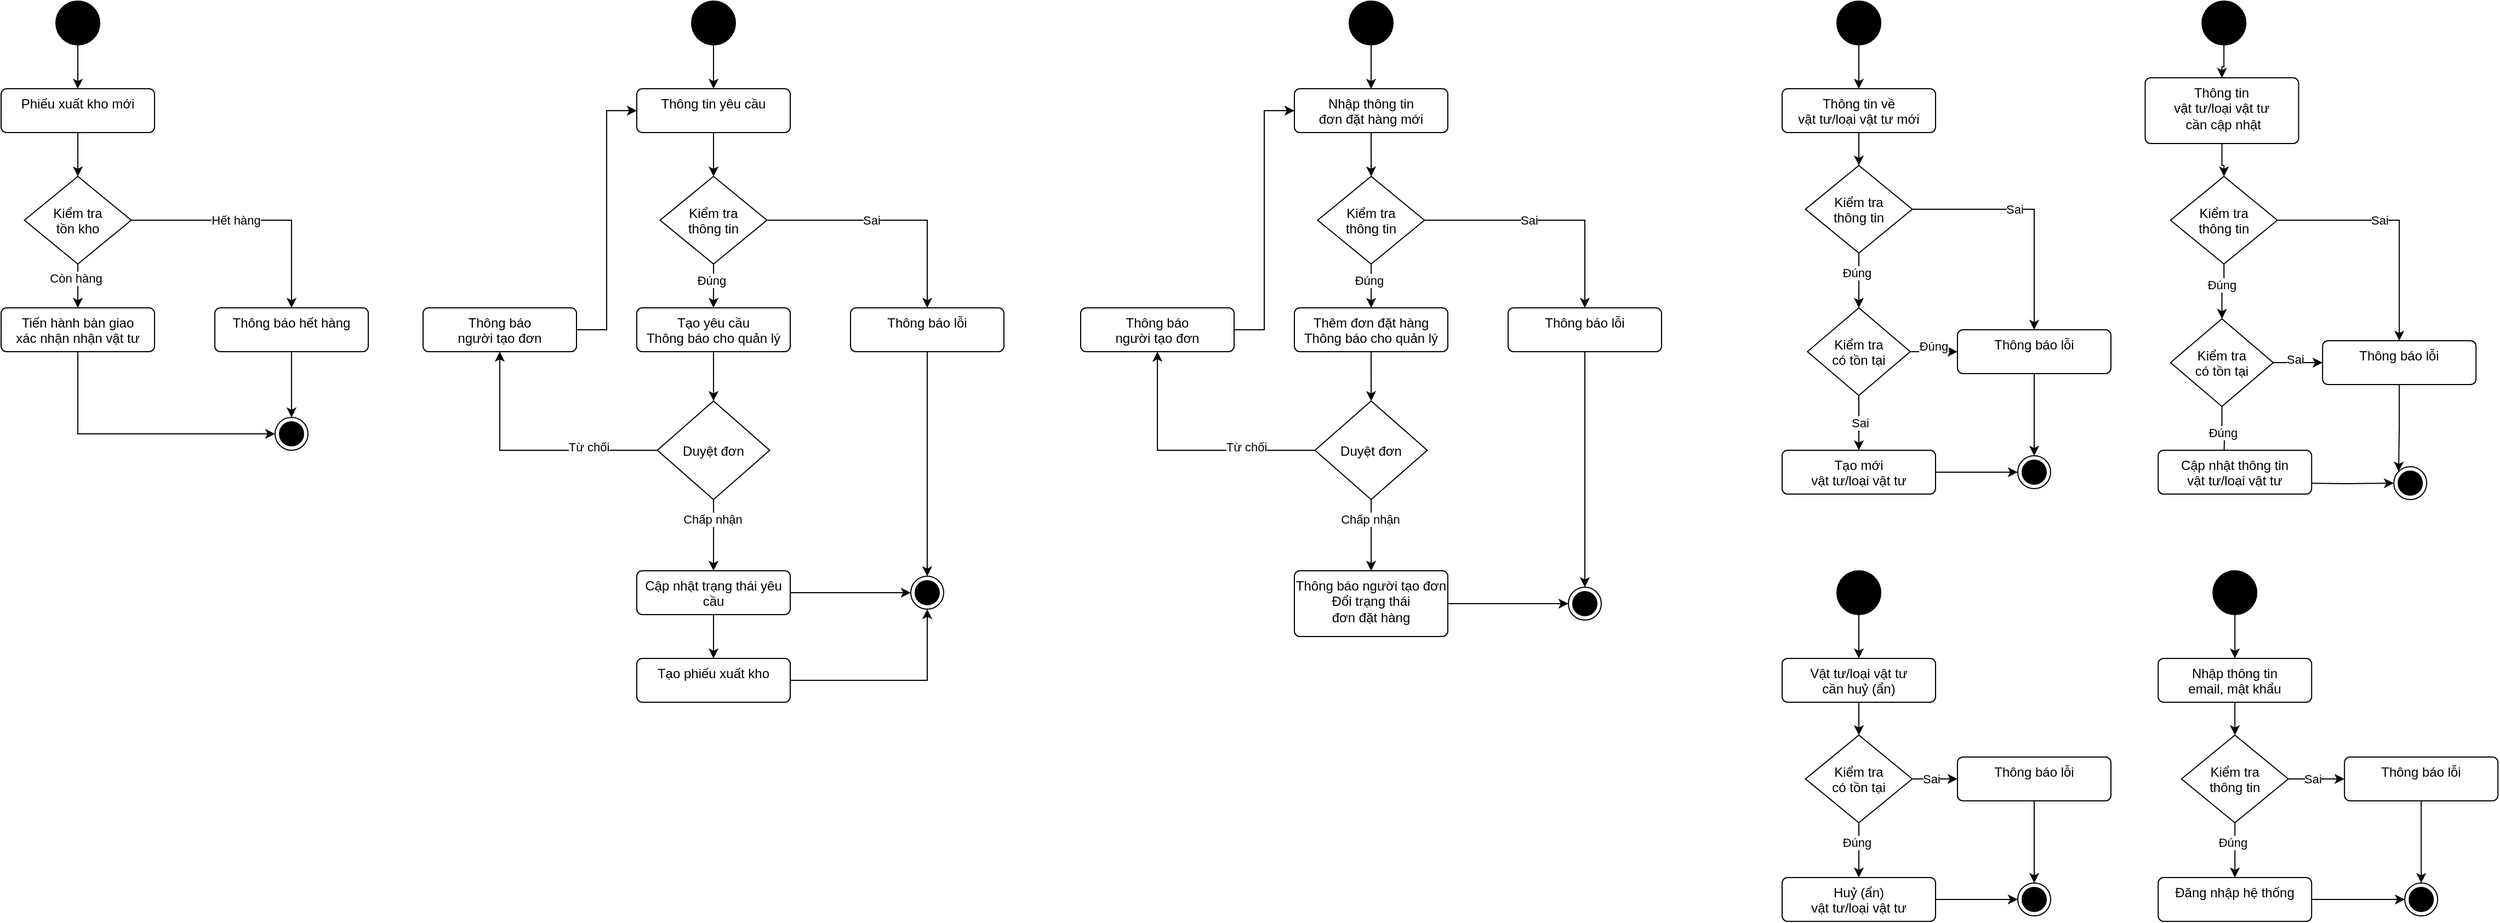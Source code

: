<mxfile version="22.0.2" type="device">
  <diagram name="Page-1" id="0783ab3e-0a74-02c8-0abd-f7b4e66b4bec">
    <mxGraphModel dx="4818" dy="868" grid="1" gridSize="10" guides="1" tooltips="1" connect="1" arrows="1" fold="1" page="1" pageScale="1" pageWidth="850" pageHeight="1100" background="none" math="0" shadow="0">
      <root>
        <mxCell id="0" />
        <mxCell id="1" parent="0" />
        <mxCell id="Xtz7BxgC3_7Axp6O6DIY-16" value="" style="edgeStyle=orthogonalEdgeStyle;rounded=0;orthogonalLoop=1;jettySize=auto;html=1;" parent="1" source="Xtz7BxgC3_7Axp6O6DIY-17" target="Xtz7BxgC3_7Axp6O6DIY-19" edge="1">
          <mxGeometry relative="1" as="geometry" />
        </mxCell>
        <mxCell id="Xtz7BxgC3_7Axp6O6DIY-17" value="" style="ellipse;whiteSpace=wrap;html=1;rounded=0;shadow=0;comic=0;labelBackgroundColor=none;strokeWidth=1;fillColor=#000000;fontFamily=Verdana;fontSize=12;align=center;" parent="1" vertex="1">
          <mxGeometry x="-1286.88" y="560" width="40" height="40" as="geometry" />
        </mxCell>
        <mxCell id="Xtz7BxgC3_7Axp6O6DIY-18" value="" style="edgeStyle=orthogonalEdgeStyle;rounded=0;orthogonalLoop=1;jettySize=auto;html=1;" parent="1" source="Xtz7BxgC3_7Axp6O6DIY-19" target="Xtz7BxgC3_7Axp6O6DIY-24" edge="1">
          <mxGeometry relative="1" as="geometry" />
        </mxCell>
        <mxCell id="Xtz7BxgC3_7Axp6O6DIY-19" value="Nhập thông tin&lt;br&gt;email, mật khẩu" style="html=1;align=center;verticalAlign=top;rounded=1;absoluteArcSize=1;arcSize=10;dashed=0;whiteSpace=wrap;" parent="1" vertex="1">
          <mxGeometry x="-1336.88" y="640" width="140" height="40" as="geometry" />
        </mxCell>
        <mxCell id="Xtz7BxgC3_7Axp6O6DIY-20" value="" style="edgeStyle=orthogonalEdgeStyle;rounded=0;orthogonalLoop=1;jettySize=auto;html=1;" parent="1" source="Xtz7BxgC3_7Axp6O6DIY-24" target="Xtz7BxgC3_7Axp6O6DIY-28" edge="1">
          <mxGeometry relative="1" as="geometry" />
        </mxCell>
        <mxCell id="Xtz7BxgC3_7Axp6O6DIY-21" value="Đúng" style="edgeLabel;html=1;align=center;verticalAlign=middle;resizable=0;points=[];" parent="Xtz7BxgC3_7Axp6O6DIY-20" vertex="1" connectable="0">
          <mxGeometry x="-0.279" y="-2" relative="1" as="geometry">
            <mxPoint as="offset" />
          </mxGeometry>
        </mxCell>
        <mxCell id="Xtz7BxgC3_7Axp6O6DIY-22" value="" style="edgeStyle=orthogonalEdgeStyle;rounded=0;orthogonalLoop=1;jettySize=auto;html=1;" parent="1" source="Xtz7BxgC3_7Axp6O6DIY-24" target="Xtz7BxgC3_7Axp6O6DIY-26" edge="1">
          <mxGeometry relative="1" as="geometry" />
        </mxCell>
        <mxCell id="Xtz7BxgC3_7Axp6O6DIY-23" value="Sai" style="edgeLabel;html=1;align=center;verticalAlign=middle;resizable=0;points=[];" parent="Xtz7BxgC3_7Axp6O6DIY-22" vertex="1" connectable="0">
          <mxGeometry x="-0.164" relative="1" as="geometry">
            <mxPoint as="offset" />
          </mxGeometry>
        </mxCell>
        <mxCell id="Xtz7BxgC3_7Axp6O6DIY-24" value="Kiểm tra&#xa;thông tin" style="rhombus;" parent="1" vertex="1">
          <mxGeometry x="-1315.63" y="710" width="97.5" height="80" as="geometry" />
        </mxCell>
        <mxCell id="Xtz7BxgC3_7Axp6O6DIY-25" value="" style="edgeStyle=orthogonalEdgeStyle;rounded=0;orthogonalLoop=1;jettySize=auto;html=1;" parent="1" source="Xtz7BxgC3_7Axp6O6DIY-26" target="Xtz7BxgC3_7Axp6O6DIY-29" edge="1">
          <mxGeometry relative="1" as="geometry" />
        </mxCell>
        <mxCell id="Xtz7BxgC3_7Axp6O6DIY-26" value="Thông báo lỗi" style="html=1;align=center;verticalAlign=top;rounded=1;absoluteArcSize=1;arcSize=10;dashed=0;whiteSpace=wrap;" parent="1" vertex="1">
          <mxGeometry x="-1166.88" y="730" width="140" height="40" as="geometry" />
        </mxCell>
        <mxCell id="Xtz7BxgC3_7Axp6O6DIY-27" value="" style="edgeStyle=orthogonalEdgeStyle;rounded=0;orthogonalLoop=1;jettySize=auto;html=1;" parent="1" source="Xtz7BxgC3_7Axp6O6DIY-28" target="Xtz7BxgC3_7Axp6O6DIY-29" edge="1">
          <mxGeometry relative="1" as="geometry" />
        </mxCell>
        <mxCell id="Xtz7BxgC3_7Axp6O6DIY-28" value="Đăng nhập hệ thống" style="html=1;align=center;verticalAlign=top;rounded=1;absoluteArcSize=1;arcSize=10;dashed=0;whiteSpace=wrap;" parent="1" vertex="1">
          <mxGeometry x="-1336.88" y="840" width="140" height="40" as="geometry" />
        </mxCell>
        <mxCell id="Xtz7BxgC3_7Axp6O6DIY-29" value="" style="ellipse;html=1;shape=endState;fillColor=strokeColor;" parent="1" vertex="1">
          <mxGeometry x="-1111.88" y="845" width="30" height="30" as="geometry" />
        </mxCell>
        <mxCell id="IJ3hQs5iHJm7McUPdcze-70" value="" style="edgeStyle=orthogonalEdgeStyle;rounded=0;orthogonalLoop=1;jettySize=auto;html=1;" edge="1" parent="1" source="IJ3hQs5iHJm7McUPdcze-71" target="IJ3hQs5iHJm7McUPdcze-73">
          <mxGeometry relative="1" as="geometry" />
        </mxCell>
        <mxCell id="IJ3hQs5iHJm7McUPdcze-71" value="" style="ellipse;whiteSpace=wrap;html=1;rounded=0;shadow=0;comic=0;labelBackgroundColor=none;strokeWidth=1;fillColor=#000000;fontFamily=Verdana;fontSize=12;align=center;" vertex="1" parent="1">
          <mxGeometry x="-1296.88" y="40" width="40" height="40" as="geometry" />
        </mxCell>
        <mxCell id="IJ3hQs5iHJm7McUPdcze-72" value="" style="edgeStyle=orthogonalEdgeStyle;rounded=0;orthogonalLoop=1;jettySize=auto;html=1;" edge="1" parent="1" source="IJ3hQs5iHJm7McUPdcze-73" target="IJ3hQs5iHJm7McUPdcze-78">
          <mxGeometry relative="1" as="geometry" />
        </mxCell>
        <mxCell id="IJ3hQs5iHJm7McUPdcze-73" value="Thông tin &lt;br&gt;vật tư/loại vật tư&lt;br&gt;&amp;nbsp;cần cập nhật" style="html=1;align=center;verticalAlign=top;rounded=1;absoluteArcSize=1;arcSize=10;dashed=0;whiteSpace=wrap;" vertex="1" parent="1">
          <mxGeometry x="-1348.75" y="110" width="140" height="60" as="geometry" />
        </mxCell>
        <mxCell id="IJ3hQs5iHJm7McUPdcze-74" value="" style="edgeStyle=orthogonalEdgeStyle;rounded=0;orthogonalLoop=1;jettySize=auto;html=1;" edge="1" parent="1" source="IJ3hQs5iHJm7McUPdcze-78" target="IJ3hQs5iHJm7McUPdcze-86">
          <mxGeometry relative="1" as="geometry">
            <mxPoint x="-1276.88" y="330" as="targetPoint" />
          </mxGeometry>
        </mxCell>
        <mxCell id="IJ3hQs5iHJm7McUPdcze-75" value="Đúng" style="edgeLabel;html=1;align=center;verticalAlign=middle;resizable=0;points=[];" vertex="1" connectable="0" parent="IJ3hQs5iHJm7McUPdcze-74">
          <mxGeometry x="-0.279" y="-2" relative="1" as="geometry">
            <mxPoint as="offset" />
          </mxGeometry>
        </mxCell>
        <mxCell id="IJ3hQs5iHJm7McUPdcze-76" value="" style="edgeStyle=orthogonalEdgeStyle;rounded=0;orthogonalLoop=1;jettySize=auto;html=1;" edge="1" parent="1" source="IJ3hQs5iHJm7McUPdcze-78" target="IJ3hQs5iHJm7McUPdcze-80">
          <mxGeometry relative="1" as="geometry">
            <mxPoint x="-1106.88" y="355" as="targetPoint" />
          </mxGeometry>
        </mxCell>
        <mxCell id="IJ3hQs5iHJm7McUPdcze-77" value="Sai" style="edgeLabel;html=1;align=center;verticalAlign=middle;resizable=0;points=[];" vertex="1" connectable="0" parent="IJ3hQs5iHJm7McUPdcze-76">
          <mxGeometry x="-0.164" relative="1" as="geometry">
            <mxPoint as="offset" />
          </mxGeometry>
        </mxCell>
        <mxCell id="IJ3hQs5iHJm7McUPdcze-78" value="Kiểm tra&#xa;thông tin" style="rhombus;" vertex="1" parent="1">
          <mxGeometry x="-1325.63" y="200" width="97.5" height="80" as="geometry" />
        </mxCell>
        <mxCell id="IJ3hQs5iHJm7McUPdcze-79" value="" style="edgeStyle=orthogonalEdgeStyle;rounded=0;orthogonalLoop=1;jettySize=auto;html=1;entryX=0;entryY=0;entryDx=0;entryDy=0;" edge="1" parent="1" source="IJ3hQs5iHJm7McUPdcze-80" target="IJ3hQs5iHJm7McUPdcze-81">
          <mxGeometry relative="1" as="geometry">
            <mxPoint x="-1106.88" y="395" as="sourcePoint" />
          </mxGeometry>
        </mxCell>
        <mxCell id="IJ3hQs5iHJm7McUPdcze-80" value="Thông báo lỗi" style="html=1;align=center;verticalAlign=top;rounded=1;absoluteArcSize=1;arcSize=10;dashed=0;whiteSpace=wrap;" vertex="1" parent="1">
          <mxGeometry x="-1186.88" y="350" width="140" height="40" as="geometry" />
        </mxCell>
        <mxCell id="IJ3hQs5iHJm7McUPdcze-81" value="" style="ellipse;html=1;shape=endState;fillColor=strokeColor;" vertex="1" parent="1">
          <mxGeometry x="-1121.88" y="465" width="30" height="30" as="geometry" />
        </mxCell>
        <mxCell id="IJ3hQs5iHJm7McUPdcze-82" value="" style="edgeStyle=orthogonalEdgeStyle;rounded=0;orthogonalLoop=1;jettySize=auto;html=1;" edge="1" parent="1" source="IJ3hQs5iHJm7McUPdcze-86">
          <mxGeometry relative="1" as="geometry">
            <mxPoint x="-1276.88" y="460" as="targetPoint" />
          </mxGeometry>
        </mxCell>
        <mxCell id="IJ3hQs5iHJm7McUPdcze-83" value="Đúng" style="edgeLabel;html=1;align=center;verticalAlign=middle;resizable=0;points=[];" vertex="1" connectable="0" parent="IJ3hQs5iHJm7McUPdcze-82">
          <mxGeometry x="-0.108" relative="1" as="geometry">
            <mxPoint as="offset" />
          </mxGeometry>
        </mxCell>
        <mxCell id="IJ3hQs5iHJm7McUPdcze-84" value="" style="edgeStyle=orthogonalEdgeStyle;rounded=0;orthogonalLoop=1;jettySize=auto;html=1;" edge="1" parent="1" source="IJ3hQs5iHJm7McUPdcze-86" target="IJ3hQs5iHJm7McUPdcze-80">
          <mxGeometry relative="1" as="geometry">
            <mxPoint x="-1176.88" y="375" as="targetPoint" />
          </mxGeometry>
        </mxCell>
        <mxCell id="IJ3hQs5iHJm7McUPdcze-85" value="Sai" style="edgeLabel;html=1;align=center;verticalAlign=middle;resizable=0;points=[];" vertex="1" connectable="0" parent="IJ3hQs5iHJm7McUPdcze-84">
          <mxGeometry x="-0.111" y="3" relative="1" as="geometry">
            <mxPoint as="offset" />
          </mxGeometry>
        </mxCell>
        <mxCell id="IJ3hQs5iHJm7McUPdcze-86" value="Kiểm tra&#xa;có tồn tại" style="rhombus;" vertex="1" parent="1">
          <mxGeometry x="-1325.63" y="330" width="93.75" height="80" as="geometry" />
        </mxCell>
        <mxCell id="IJ3hQs5iHJm7McUPdcze-87" value="" style="edgeStyle=orthogonalEdgeStyle;rounded=0;orthogonalLoop=1;jettySize=auto;html=1;" edge="1" parent="1" target="IJ3hQs5iHJm7McUPdcze-81">
          <mxGeometry relative="1" as="geometry">
            <mxPoint x="-1206.88" y="480" as="sourcePoint" />
          </mxGeometry>
        </mxCell>
        <mxCell id="IJ3hQs5iHJm7McUPdcze-88" value="Cập nhật thông tin&lt;br&gt;vật tư/loại vật tư" style="html=1;align=center;verticalAlign=top;rounded=1;absoluteArcSize=1;arcSize=10;dashed=0;whiteSpace=wrap;" vertex="1" parent="1">
          <mxGeometry x="-1336.88" y="450" width="140" height="40" as="geometry" />
        </mxCell>
        <mxCell id="IJ3hQs5iHJm7McUPdcze-89" value="" style="edgeStyle=orthogonalEdgeStyle;rounded=0;orthogonalLoop=1;jettySize=auto;html=1;" edge="1" parent="1" source="IJ3hQs5iHJm7McUPdcze-90" target="IJ3hQs5iHJm7McUPdcze-92">
          <mxGeometry relative="1" as="geometry" />
        </mxCell>
        <mxCell id="IJ3hQs5iHJm7McUPdcze-90" value="Tạo" style="ellipse;whiteSpace=wrap;html=1;rounded=0;shadow=0;comic=0;labelBackgroundColor=none;strokeWidth=1;fillColor=#000000;fontFamily=Verdana;fontSize=12;align=center;" vertex="1" parent="1">
          <mxGeometry x="-1630" y="40" width="40" height="40" as="geometry" />
        </mxCell>
        <mxCell id="IJ3hQs5iHJm7McUPdcze-91" value="" style="edgeStyle=orthogonalEdgeStyle;rounded=0;orthogonalLoop=1;jettySize=auto;html=1;" edge="1" parent="1" source="IJ3hQs5iHJm7McUPdcze-92" target="IJ3hQs5iHJm7McUPdcze-97">
          <mxGeometry relative="1" as="geometry" />
        </mxCell>
        <mxCell id="IJ3hQs5iHJm7McUPdcze-92" value="Thông tin về&lt;br&gt;vật tư/loại vật tư mới" style="html=1;align=center;verticalAlign=top;rounded=1;absoluteArcSize=1;arcSize=10;dashed=0;whiteSpace=wrap;" vertex="1" parent="1">
          <mxGeometry x="-1679.99" y="120" width="140" height="40" as="geometry" />
        </mxCell>
        <mxCell id="IJ3hQs5iHJm7McUPdcze-93" value="" style="edgeStyle=orthogonalEdgeStyle;rounded=0;orthogonalLoop=1;jettySize=auto;html=1;" edge="1" parent="1" source="IJ3hQs5iHJm7McUPdcze-97" target="IJ3hQs5iHJm7McUPdcze-105">
          <mxGeometry relative="1" as="geometry">
            <mxPoint x="-1610" y="320" as="targetPoint" />
          </mxGeometry>
        </mxCell>
        <mxCell id="IJ3hQs5iHJm7McUPdcze-94" value="Đúng" style="edgeLabel;html=1;align=center;verticalAlign=middle;resizable=0;points=[];" vertex="1" connectable="0" parent="IJ3hQs5iHJm7McUPdcze-93">
          <mxGeometry x="-0.279" y="-2" relative="1" as="geometry">
            <mxPoint as="offset" />
          </mxGeometry>
        </mxCell>
        <mxCell id="IJ3hQs5iHJm7McUPdcze-95" value="" style="edgeStyle=orthogonalEdgeStyle;rounded=0;orthogonalLoop=1;jettySize=auto;html=1;" edge="1" parent="1" source="IJ3hQs5iHJm7McUPdcze-97" target="IJ3hQs5iHJm7McUPdcze-99">
          <mxGeometry relative="1" as="geometry" />
        </mxCell>
        <mxCell id="IJ3hQs5iHJm7McUPdcze-96" value="Sai" style="edgeLabel;html=1;align=center;verticalAlign=middle;resizable=0;points=[];" vertex="1" connectable="0" parent="IJ3hQs5iHJm7McUPdcze-95">
          <mxGeometry x="-0.164" relative="1" as="geometry">
            <mxPoint as="offset" />
          </mxGeometry>
        </mxCell>
        <mxCell id="IJ3hQs5iHJm7McUPdcze-97" value="Kiểm tra&#xa;thông tin" style="rhombus;" vertex="1" parent="1">
          <mxGeometry x="-1658.75" y="190" width="97.5" height="80" as="geometry" />
        </mxCell>
        <mxCell id="IJ3hQs5iHJm7McUPdcze-98" value="" style="edgeStyle=orthogonalEdgeStyle;rounded=0;orthogonalLoop=1;jettySize=auto;html=1;" edge="1" parent="1" source="IJ3hQs5iHJm7McUPdcze-99" target="IJ3hQs5iHJm7McUPdcze-100">
          <mxGeometry relative="1" as="geometry" />
        </mxCell>
        <mxCell id="IJ3hQs5iHJm7McUPdcze-99" value="Thông báo lỗi" style="html=1;align=center;verticalAlign=top;rounded=1;absoluteArcSize=1;arcSize=10;dashed=0;whiteSpace=wrap;" vertex="1" parent="1">
          <mxGeometry x="-1520" y="340" width="140" height="40" as="geometry" />
        </mxCell>
        <mxCell id="IJ3hQs5iHJm7McUPdcze-100" value="" style="ellipse;html=1;shape=endState;fillColor=strokeColor;" vertex="1" parent="1">
          <mxGeometry x="-1465" y="455" width="30" height="30" as="geometry" />
        </mxCell>
        <mxCell id="IJ3hQs5iHJm7McUPdcze-101" value="" style="edgeStyle=orthogonalEdgeStyle;rounded=0;orthogonalLoop=1;jettySize=auto;html=1;" edge="1" parent="1" source="IJ3hQs5iHJm7McUPdcze-105" target="IJ3hQs5iHJm7McUPdcze-99">
          <mxGeometry relative="1" as="geometry" />
        </mxCell>
        <mxCell id="IJ3hQs5iHJm7McUPdcze-102" value="Đúng" style="edgeLabel;html=1;align=center;verticalAlign=middle;resizable=0;points=[];" vertex="1" connectable="0" parent="IJ3hQs5iHJm7McUPdcze-101">
          <mxGeometry x="-0.544" relative="1" as="geometry">
            <mxPoint x="11" y="-5" as="offset" />
          </mxGeometry>
        </mxCell>
        <mxCell id="IJ3hQs5iHJm7McUPdcze-103" value="" style="edgeStyle=orthogonalEdgeStyle;rounded=0;orthogonalLoop=1;jettySize=auto;html=1;" edge="1" parent="1" source="IJ3hQs5iHJm7McUPdcze-105" target="IJ3hQs5iHJm7McUPdcze-107">
          <mxGeometry relative="1" as="geometry">
            <mxPoint x="-1609.995" y="505" as="targetPoint" />
          </mxGeometry>
        </mxCell>
        <mxCell id="IJ3hQs5iHJm7McUPdcze-104" value="Sai" style="edgeLabel;html=1;align=center;verticalAlign=middle;resizable=0;points=[];" vertex="1" connectable="0" parent="IJ3hQs5iHJm7McUPdcze-103">
          <mxGeometry x="-0.03" y="1" relative="1" as="geometry">
            <mxPoint as="offset" />
          </mxGeometry>
        </mxCell>
        <mxCell id="IJ3hQs5iHJm7McUPdcze-105" value="Kiểm tra&#xa;có tồn tại" style="rhombus;" vertex="1" parent="1">
          <mxGeometry x="-1656.87" y="320" width="93.75" height="80" as="geometry" />
        </mxCell>
        <mxCell id="IJ3hQs5iHJm7McUPdcze-106" value="" style="edgeStyle=orthogonalEdgeStyle;rounded=0;orthogonalLoop=1;jettySize=auto;html=1;" edge="1" parent="1" source="IJ3hQs5iHJm7McUPdcze-107" target="IJ3hQs5iHJm7McUPdcze-100">
          <mxGeometry relative="1" as="geometry" />
        </mxCell>
        <mxCell id="IJ3hQs5iHJm7McUPdcze-107" value="Tạo mới&lt;br&gt;vật tư/loại vật tư" style="html=1;align=center;verticalAlign=top;rounded=1;absoluteArcSize=1;arcSize=10;dashed=0;whiteSpace=wrap;" vertex="1" parent="1">
          <mxGeometry x="-1680" y="450" width="140" height="40" as="geometry" />
        </mxCell>
        <mxCell id="IJ3hQs5iHJm7McUPdcze-108" value="" style="edgeStyle=orthogonalEdgeStyle;rounded=0;orthogonalLoop=1;jettySize=auto;html=1;" edge="1" parent="1" source="IJ3hQs5iHJm7McUPdcze-109" target="IJ3hQs5iHJm7McUPdcze-111">
          <mxGeometry relative="1" as="geometry" />
        </mxCell>
        <mxCell id="IJ3hQs5iHJm7McUPdcze-109" value="" style="ellipse;whiteSpace=wrap;html=1;rounded=0;shadow=0;comic=0;labelBackgroundColor=none;strokeWidth=1;fillColor=#000000;fontFamily=Verdana;fontSize=12;align=center;" vertex="1" parent="1">
          <mxGeometry x="-1629.99" y="560" width="40" height="40" as="geometry" />
        </mxCell>
        <mxCell id="IJ3hQs5iHJm7McUPdcze-110" value="" style="edgeStyle=orthogonalEdgeStyle;rounded=0;orthogonalLoop=1;jettySize=auto;html=1;" edge="1" parent="1" source="IJ3hQs5iHJm7McUPdcze-111" target="IJ3hQs5iHJm7McUPdcze-114">
          <mxGeometry relative="1" as="geometry" />
        </mxCell>
        <mxCell id="IJ3hQs5iHJm7McUPdcze-111" value="Vật tư/loại vật tư&lt;br&gt;cần huỷ (ẩn)" style="html=1;align=center;verticalAlign=top;rounded=1;absoluteArcSize=1;arcSize=10;dashed=0;whiteSpace=wrap;" vertex="1" parent="1">
          <mxGeometry x="-1679.99" y="640" width="140" height="40" as="geometry" />
        </mxCell>
        <mxCell id="IJ3hQs5iHJm7McUPdcze-112" value="" style="edgeStyle=orthogonalEdgeStyle;rounded=0;orthogonalLoop=1;jettySize=auto;html=1;" edge="1" parent="1" source="IJ3hQs5iHJm7McUPdcze-114" target="IJ3hQs5iHJm7McUPdcze-117">
          <mxGeometry relative="1" as="geometry">
            <mxPoint x="-1609.99" y="840.005" as="targetPoint" />
          </mxGeometry>
        </mxCell>
        <mxCell id="IJ3hQs5iHJm7McUPdcze-113" value="Đúng" style="edgeLabel;html=1;align=center;verticalAlign=middle;resizable=0;points=[];" vertex="1" connectable="0" parent="IJ3hQs5iHJm7McUPdcze-112">
          <mxGeometry x="-0.279" y="-2" relative="1" as="geometry">
            <mxPoint as="offset" />
          </mxGeometry>
        </mxCell>
        <mxCell id="IJ3hQs5iHJm7McUPdcze-114" value="Kiểm tra&#xa;có tồn tại" style="rhombus;" vertex="1" parent="1">
          <mxGeometry x="-1658.74" y="710" width="97.5" height="80" as="geometry" />
        </mxCell>
        <mxCell id="IJ3hQs5iHJm7McUPdcze-115" value="" style="ellipse;html=1;shape=endState;fillColor=strokeColor;" vertex="1" parent="1">
          <mxGeometry x="-1464.99" y="845" width="30" height="30" as="geometry" />
        </mxCell>
        <mxCell id="IJ3hQs5iHJm7McUPdcze-116" value="" style="edgeStyle=orthogonalEdgeStyle;rounded=0;orthogonalLoop=1;jettySize=auto;html=1;" edge="1" parent="1" source="IJ3hQs5iHJm7McUPdcze-117" target="IJ3hQs5iHJm7McUPdcze-115">
          <mxGeometry relative="1" as="geometry" />
        </mxCell>
        <mxCell id="IJ3hQs5iHJm7McUPdcze-117" value="Huỷ (ẩn)&lt;br&gt;vật tư/loại vật tư" style="html=1;align=center;verticalAlign=top;rounded=1;absoluteArcSize=1;arcSize=10;dashed=0;whiteSpace=wrap;" vertex="1" parent="1">
          <mxGeometry x="-1679.99" y="840" width="140" height="40" as="geometry" />
        </mxCell>
        <mxCell id="IJ3hQs5iHJm7McUPdcze-118" value="" style="edgeStyle=orthogonalEdgeStyle;rounded=0;orthogonalLoop=1;jettySize=auto;html=1;" edge="1" parent="1" source="IJ3hQs5iHJm7McUPdcze-114" target="IJ3hQs5iHJm7McUPdcze-121">
          <mxGeometry relative="1" as="geometry">
            <mxPoint x="-1439.99" y="865" as="targetPoint" />
            <mxPoint x="-1560.99" y="750" as="sourcePoint" />
          </mxGeometry>
        </mxCell>
        <mxCell id="IJ3hQs5iHJm7McUPdcze-119" value="Sai" style="edgeLabel;html=1;align=center;verticalAlign=middle;resizable=0;points=[];" vertex="1" connectable="0" parent="IJ3hQs5iHJm7McUPdcze-118">
          <mxGeometry x="-0.164" relative="1" as="geometry">
            <mxPoint as="offset" />
          </mxGeometry>
        </mxCell>
        <mxCell id="IJ3hQs5iHJm7McUPdcze-120" value="" style="edgeStyle=orthogonalEdgeStyle;rounded=0;orthogonalLoop=1;jettySize=auto;html=1;" edge="1" parent="1" source="IJ3hQs5iHJm7McUPdcze-121" target="IJ3hQs5iHJm7McUPdcze-115">
          <mxGeometry relative="1" as="geometry" />
        </mxCell>
        <mxCell id="IJ3hQs5iHJm7McUPdcze-121" value="Thông báo lỗi" style="html=1;align=center;verticalAlign=top;rounded=1;absoluteArcSize=1;arcSize=10;dashed=0;whiteSpace=wrap;" vertex="1" parent="1">
          <mxGeometry x="-1519.99" y="730" width="140" height="40" as="geometry" />
        </mxCell>
        <mxCell id="IJ3hQs5iHJm7McUPdcze-122" value="" style="edgeStyle=orthogonalEdgeStyle;rounded=0;orthogonalLoop=1;jettySize=auto;html=1;" edge="1" parent="1" source="IJ3hQs5iHJm7McUPdcze-123" target="IJ3hQs5iHJm7McUPdcze-125">
          <mxGeometry relative="1" as="geometry" />
        </mxCell>
        <mxCell id="IJ3hQs5iHJm7McUPdcze-123" value="Tạo" style="ellipse;whiteSpace=wrap;html=1;rounded=0;shadow=0;comic=0;labelBackgroundColor=none;strokeWidth=1;fillColor=#000000;fontFamily=Verdana;fontSize=12;align=center;" vertex="1" parent="1">
          <mxGeometry x="-2074.99" y="40" width="40" height="40" as="geometry" />
        </mxCell>
        <mxCell id="IJ3hQs5iHJm7McUPdcze-124" value="" style="edgeStyle=orthogonalEdgeStyle;rounded=0;orthogonalLoop=1;jettySize=auto;html=1;" edge="1" parent="1" source="IJ3hQs5iHJm7McUPdcze-125" target="IJ3hQs5iHJm7McUPdcze-130">
          <mxGeometry relative="1" as="geometry" />
        </mxCell>
        <mxCell id="IJ3hQs5iHJm7McUPdcze-125" value="Nhập thông tin &lt;br&gt;đơn đặt hàng mới" style="html=1;align=center;verticalAlign=top;rounded=1;absoluteArcSize=1;arcSize=10;dashed=0;whiteSpace=wrap;" vertex="1" parent="1">
          <mxGeometry x="-2125" y="120" width="140" height="40" as="geometry" />
        </mxCell>
        <mxCell id="IJ3hQs5iHJm7McUPdcze-126" value="" style="edgeStyle=orthogonalEdgeStyle;rounded=0;orthogonalLoop=1;jettySize=auto;html=1;" edge="1" parent="1" source="IJ3hQs5iHJm7McUPdcze-130" target="IJ3hQs5iHJm7McUPdcze-142">
          <mxGeometry relative="1" as="geometry">
            <mxPoint x="-2060" y="295.004" as="targetPoint" />
          </mxGeometry>
        </mxCell>
        <mxCell id="IJ3hQs5iHJm7McUPdcze-127" value="Đúng" style="edgeLabel;html=1;align=center;verticalAlign=middle;resizable=0;points=[];" vertex="1" connectable="0" parent="IJ3hQs5iHJm7McUPdcze-126">
          <mxGeometry x="-0.279" y="-2" relative="1" as="geometry">
            <mxPoint as="offset" />
          </mxGeometry>
        </mxCell>
        <mxCell id="IJ3hQs5iHJm7McUPdcze-128" value="" style="edgeStyle=orthogonalEdgeStyle;rounded=0;orthogonalLoop=1;jettySize=auto;html=1;" edge="1" parent="1" source="IJ3hQs5iHJm7McUPdcze-130" target="IJ3hQs5iHJm7McUPdcze-132">
          <mxGeometry relative="1" as="geometry" />
        </mxCell>
        <mxCell id="IJ3hQs5iHJm7McUPdcze-129" value="Sai" style="edgeLabel;html=1;align=center;verticalAlign=middle;resizable=0;points=[];" vertex="1" connectable="0" parent="IJ3hQs5iHJm7McUPdcze-128">
          <mxGeometry x="-0.164" relative="1" as="geometry">
            <mxPoint as="offset" />
          </mxGeometry>
        </mxCell>
        <mxCell id="IJ3hQs5iHJm7McUPdcze-130" value="Kiểm tra&#xa;thông tin" style="rhombus;" vertex="1" parent="1">
          <mxGeometry x="-2103.75" y="200" width="97.5" height="80" as="geometry" />
        </mxCell>
        <mxCell id="IJ3hQs5iHJm7McUPdcze-155" style="edgeStyle=orthogonalEdgeStyle;rounded=0;orthogonalLoop=1;jettySize=auto;html=1;" edge="1" parent="1" source="IJ3hQs5iHJm7McUPdcze-132" target="IJ3hQs5iHJm7McUPdcze-153">
          <mxGeometry relative="1" as="geometry" />
        </mxCell>
        <mxCell id="IJ3hQs5iHJm7McUPdcze-132" value="Thông báo lỗi" style="html=1;align=center;verticalAlign=top;rounded=1;absoluteArcSize=1;arcSize=10;dashed=0;whiteSpace=wrap;" vertex="1" parent="1">
          <mxGeometry x="-1930" y="320" width="140" height="40" as="geometry" />
        </mxCell>
        <mxCell id="IJ3hQs5iHJm7McUPdcze-145" value="" style="edgeStyle=orthogonalEdgeStyle;rounded=0;orthogonalLoop=1;jettySize=auto;html=1;" edge="1" parent="1" source="IJ3hQs5iHJm7McUPdcze-142" target="IJ3hQs5iHJm7McUPdcze-146">
          <mxGeometry relative="1" as="geometry">
            <mxPoint x="-2060" y="410" as="targetPoint" />
          </mxGeometry>
        </mxCell>
        <mxCell id="IJ3hQs5iHJm7McUPdcze-142" value="Thêm đơn đặt hàng&lt;br&gt;Thông báo cho quản lý" style="html=1;align=center;verticalAlign=top;rounded=1;absoluteArcSize=1;arcSize=10;dashed=0;whiteSpace=wrap;" vertex="1" parent="1">
          <mxGeometry x="-2125" y="320" width="140" height="40" as="geometry" />
        </mxCell>
        <mxCell id="IJ3hQs5iHJm7McUPdcze-156" style="edgeStyle=orthogonalEdgeStyle;rounded=0;orthogonalLoop=1;jettySize=auto;html=1;" edge="1" parent="1" source="IJ3hQs5iHJm7McUPdcze-146" target="IJ3hQs5iHJm7McUPdcze-152">
          <mxGeometry relative="1" as="geometry" />
        </mxCell>
        <mxCell id="IJ3hQs5iHJm7McUPdcze-160" value="Chấp nhận" style="edgeLabel;html=1;align=center;verticalAlign=middle;resizable=0;points=[];" vertex="1" connectable="0" parent="IJ3hQs5iHJm7McUPdcze-156">
          <mxGeometry x="-0.445" y="-1" relative="1" as="geometry">
            <mxPoint as="offset" />
          </mxGeometry>
        </mxCell>
        <mxCell id="IJ3hQs5iHJm7McUPdcze-157" style="edgeStyle=orthogonalEdgeStyle;rounded=0;orthogonalLoop=1;jettySize=auto;html=1;" edge="1" parent="1" source="IJ3hQs5iHJm7McUPdcze-146" target="IJ3hQs5iHJm7McUPdcze-150">
          <mxGeometry relative="1" as="geometry" />
        </mxCell>
        <mxCell id="IJ3hQs5iHJm7McUPdcze-159" value="Từ chối" style="edgeLabel;html=1;align=center;verticalAlign=middle;resizable=0;points=[];" vertex="1" connectable="0" parent="IJ3hQs5iHJm7McUPdcze-157">
          <mxGeometry x="-0.463" y="-3" relative="1" as="geometry">
            <mxPoint as="offset" />
          </mxGeometry>
        </mxCell>
        <mxCell id="IJ3hQs5iHJm7McUPdcze-146" value="Duyệt đơn" style="rhombus;" vertex="1" parent="1">
          <mxGeometry x="-2106.24" y="405" width="102.49" height="90" as="geometry" />
        </mxCell>
        <mxCell id="IJ3hQs5iHJm7McUPdcze-158" style="edgeStyle=orthogonalEdgeStyle;rounded=0;orthogonalLoop=1;jettySize=auto;html=1;entryX=0;entryY=0.5;entryDx=0;entryDy=0;" edge="1" parent="1" source="IJ3hQs5iHJm7McUPdcze-150" target="IJ3hQs5iHJm7McUPdcze-125">
          <mxGeometry relative="1" as="geometry" />
        </mxCell>
        <mxCell id="IJ3hQs5iHJm7McUPdcze-150" value="Thông báo &lt;br&gt;người tạo đơn" style="html=1;align=center;verticalAlign=top;rounded=1;absoluteArcSize=1;arcSize=10;dashed=0;whiteSpace=wrap;" vertex="1" parent="1">
          <mxGeometry x="-2320" y="320" width="140" height="40" as="geometry" />
        </mxCell>
        <mxCell id="IJ3hQs5iHJm7McUPdcze-154" value="" style="edgeStyle=orthogonalEdgeStyle;rounded=0;orthogonalLoop=1;jettySize=auto;html=1;" edge="1" parent="1" source="IJ3hQs5iHJm7McUPdcze-152" target="IJ3hQs5iHJm7McUPdcze-153">
          <mxGeometry relative="1" as="geometry" />
        </mxCell>
        <mxCell id="IJ3hQs5iHJm7McUPdcze-152" value="Thông báo người tạo đơn&lt;br&gt;Đổi trạng thái &lt;br&gt;đơn đặt hàng" style="html=1;align=center;verticalAlign=top;rounded=1;absoluteArcSize=1;arcSize=10;dashed=0;whiteSpace=wrap;" vertex="1" parent="1">
          <mxGeometry x="-2125" y="560" width="140" height="60" as="geometry" />
        </mxCell>
        <mxCell id="IJ3hQs5iHJm7McUPdcze-153" value="" style="ellipse;html=1;shape=endState;fillColor=strokeColor;" vertex="1" parent="1">
          <mxGeometry x="-1875" y="575" width="30" height="30" as="geometry" />
        </mxCell>
        <mxCell id="IJ3hQs5iHJm7McUPdcze-161" value="" style="edgeStyle=orthogonalEdgeStyle;rounded=0;orthogonalLoop=1;jettySize=auto;html=1;" edge="1" parent="1" source="IJ3hQs5iHJm7McUPdcze-162" target="IJ3hQs5iHJm7McUPdcze-164">
          <mxGeometry relative="1" as="geometry" />
        </mxCell>
        <mxCell id="IJ3hQs5iHJm7McUPdcze-162" value="Tạo" style="ellipse;whiteSpace=wrap;html=1;rounded=0;shadow=0;comic=0;labelBackgroundColor=none;strokeWidth=1;fillColor=#000000;fontFamily=Verdana;fontSize=12;align=center;" vertex="1" parent="1">
          <mxGeometry x="-2674.99" y="40" width="40" height="40" as="geometry" />
        </mxCell>
        <mxCell id="IJ3hQs5iHJm7McUPdcze-163" value="" style="edgeStyle=orthogonalEdgeStyle;rounded=0;orthogonalLoop=1;jettySize=auto;html=1;" edge="1" parent="1" source="IJ3hQs5iHJm7McUPdcze-164" target="IJ3hQs5iHJm7McUPdcze-169">
          <mxGeometry relative="1" as="geometry" />
        </mxCell>
        <mxCell id="IJ3hQs5iHJm7McUPdcze-164" value="Thông tin yêu cầu" style="html=1;align=center;verticalAlign=top;rounded=1;absoluteArcSize=1;arcSize=10;dashed=0;whiteSpace=wrap;" vertex="1" parent="1">
          <mxGeometry x="-2725" y="120" width="140" height="40" as="geometry" />
        </mxCell>
        <mxCell id="IJ3hQs5iHJm7McUPdcze-165" value="" style="edgeStyle=orthogonalEdgeStyle;rounded=0;orthogonalLoop=1;jettySize=auto;html=1;" edge="1" parent="1" source="IJ3hQs5iHJm7McUPdcze-169" target="IJ3hQs5iHJm7McUPdcze-173">
          <mxGeometry relative="1" as="geometry">
            <mxPoint x="-2660" y="295.004" as="targetPoint" />
          </mxGeometry>
        </mxCell>
        <mxCell id="IJ3hQs5iHJm7McUPdcze-166" value="Đúng" style="edgeLabel;html=1;align=center;verticalAlign=middle;resizable=0;points=[];" vertex="1" connectable="0" parent="IJ3hQs5iHJm7McUPdcze-165">
          <mxGeometry x="-0.279" y="-2" relative="1" as="geometry">
            <mxPoint as="offset" />
          </mxGeometry>
        </mxCell>
        <mxCell id="IJ3hQs5iHJm7McUPdcze-167" value="" style="edgeStyle=orthogonalEdgeStyle;rounded=0;orthogonalLoop=1;jettySize=auto;html=1;" edge="1" parent="1" source="IJ3hQs5iHJm7McUPdcze-169" target="IJ3hQs5iHJm7McUPdcze-171">
          <mxGeometry relative="1" as="geometry" />
        </mxCell>
        <mxCell id="IJ3hQs5iHJm7McUPdcze-168" value="Sai" style="edgeLabel;html=1;align=center;verticalAlign=middle;resizable=0;points=[];" vertex="1" connectable="0" parent="IJ3hQs5iHJm7McUPdcze-167">
          <mxGeometry x="-0.164" relative="1" as="geometry">
            <mxPoint as="offset" />
          </mxGeometry>
        </mxCell>
        <mxCell id="IJ3hQs5iHJm7McUPdcze-169" value="Kiểm tra&#xa;thông tin" style="rhombus;" vertex="1" parent="1">
          <mxGeometry x="-2703.75" y="200" width="97.5" height="80" as="geometry" />
        </mxCell>
        <mxCell id="IJ3hQs5iHJm7McUPdcze-170" style="edgeStyle=orthogonalEdgeStyle;rounded=0;orthogonalLoop=1;jettySize=auto;html=1;" edge="1" parent="1" source="IJ3hQs5iHJm7McUPdcze-171" target="IJ3hQs5iHJm7McUPdcze-183">
          <mxGeometry relative="1" as="geometry" />
        </mxCell>
        <mxCell id="IJ3hQs5iHJm7McUPdcze-171" value="Thông báo lỗi" style="html=1;align=center;verticalAlign=top;rounded=1;absoluteArcSize=1;arcSize=10;dashed=0;whiteSpace=wrap;" vertex="1" parent="1">
          <mxGeometry x="-2530" y="320" width="140" height="40" as="geometry" />
        </mxCell>
        <mxCell id="IJ3hQs5iHJm7McUPdcze-172" value="" style="edgeStyle=orthogonalEdgeStyle;rounded=0;orthogonalLoop=1;jettySize=auto;html=1;" edge="1" parent="1" source="IJ3hQs5iHJm7McUPdcze-173" target="IJ3hQs5iHJm7McUPdcze-178">
          <mxGeometry relative="1" as="geometry">
            <mxPoint x="-2660" y="410" as="targetPoint" />
          </mxGeometry>
        </mxCell>
        <mxCell id="IJ3hQs5iHJm7McUPdcze-173" value="Tạo yêu cầu&lt;br&gt;Thông báo cho quản lý" style="html=1;align=center;verticalAlign=top;rounded=1;absoluteArcSize=1;arcSize=10;dashed=0;whiteSpace=wrap;" vertex="1" parent="1">
          <mxGeometry x="-2725" y="320" width="140" height="40" as="geometry" />
        </mxCell>
        <mxCell id="IJ3hQs5iHJm7McUPdcze-174" style="edgeStyle=orthogonalEdgeStyle;rounded=0;orthogonalLoop=1;jettySize=auto;html=1;" edge="1" parent="1" source="IJ3hQs5iHJm7McUPdcze-178" target="IJ3hQs5iHJm7McUPdcze-182">
          <mxGeometry relative="1" as="geometry" />
        </mxCell>
        <mxCell id="IJ3hQs5iHJm7McUPdcze-175" value="Chấp nhận" style="edgeLabel;html=1;align=center;verticalAlign=middle;resizable=0;points=[];" vertex="1" connectable="0" parent="IJ3hQs5iHJm7McUPdcze-174">
          <mxGeometry x="-0.445" y="-1" relative="1" as="geometry">
            <mxPoint as="offset" />
          </mxGeometry>
        </mxCell>
        <mxCell id="IJ3hQs5iHJm7McUPdcze-176" style="edgeStyle=orthogonalEdgeStyle;rounded=0;orthogonalLoop=1;jettySize=auto;html=1;" edge="1" parent="1" source="IJ3hQs5iHJm7McUPdcze-178" target="IJ3hQs5iHJm7McUPdcze-180">
          <mxGeometry relative="1" as="geometry" />
        </mxCell>
        <mxCell id="IJ3hQs5iHJm7McUPdcze-177" value="Từ chối" style="edgeLabel;html=1;align=center;verticalAlign=middle;resizable=0;points=[];" vertex="1" connectable="0" parent="IJ3hQs5iHJm7McUPdcze-176">
          <mxGeometry x="-0.463" y="-3" relative="1" as="geometry">
            <mxPoint as="offset" />
          </mxGeometry>
        </mxCell>
        <mxCell id="IJ3hQs5iHJm7McUPdcze-178" value="Duyệt đơn" style="rhombus;" vertex="1" parent="1">
          <mxGeometry x="-2706.24" y="405" width="102.49" height="90" as="geometry" />
        </mxCell>
        <mxCell id="IJ3hQs5iHJm7McUPdcze-179" style="edgeStyle=orthogonalEdgeStyle;rounded=0;orthogonalLoop=1;jettySize=auto;html=1;entryX=0;entryY=0.5;entryDx=0;entryDy=0;" edge="1" parent="1" source="IJ3hQs5iHJm7McUPdcze-180" target="IJ3hQs5iHJm7McUPdcze-164">
          <mxGeometry relative="1" as="geometry" />
        </mxCell>
        <mxCell id="IJ3hQs5iHJm7McUPdcze-180" value="Thông báo &lt;br&gt;người tạo đơn" style="html=1;align=center;verticalAlign=top;rounded=1;absoluteArcSize=1;arcSize=10;dashed=0;whiteSpace=wrap;" vertex="1" parent="1">
          <mxGeometry x="-2920" y="320" width="140" height="40" as="geometry" />
        </mxCell>
        <mxCell id="IJ3hQs5iHJm7McUPdcze-185" value="" style="edgeStyle=orthogonalEdgeStyle;rounded=0;orthogonalLoop=1;jettySize=auto;html=1;" edge="1" parent="1" source="IJ3hQs5iHJm7McUPdcze-182" target="IJ3hQs5iHJm7McUPdcze-184">
          <mxGeometry relative="1" as="geometry" />
        </mxCell>
        <mxCell id="IJ3hQs5iHJm7McUPdcze-186" value="" style="edgeStyle=orthogonalEdgeStyle;rounded=0;orthogonalLoop=1;jettySize=auto;html=1;" edge="1" parent="1" source="IJ3hQs5iHJm7McUPdcze-182" target="IJ3hQs5iHJm7McUPdcze-183">
          <mxGeometry relative="1" as="geometry" />
        </mxCell>
        <mxCell id="IJ3hQs5iHJm7McUPdcze-182" value="Cập nhật trạng thái yêu cầu" style="html=1;align=center;verticalAlign=top;rounded=1;absoluteArcSize=1;arcSize=10;dashed=0;whiteSpace=wrap;" vertex="1" parent="1">
          <mxGeometry x="-2725" y="560" width="140" height="40" as="geometry" />
        </mxCell>
        <mxCell id="IJ3hQs5iHJm7McUPdcze-183" value="" style="ellipse;html=1;shape=endState;fillColor=strokeColor;" vertex="1" parent="1">
          <mxGeometry x="-2475" y="565" width="30" height="30" as="geometry" />
        </mxCell>
        <mxCell id="IJ3hQs5iHJm7McUPdcze-187" style="edgeStyle=orthogonalEdgeStyle;rounded=0;orthogonalLoop=1;jettySize=auto;html=1;" edge="1" parent="1" source="IJ3hQs5iHJm7McUPdcze-184" target="IJ3hQs5iHJm7McUPdcze-183">
          <mxGeometry relative="1" as="geometry" />
        </mxCell>
        <mxCell id="IJ3hQs5iHJm7McUPdcze-184" value="Tạo phiếu xuất kho" style="html=1;align=center;verticalAlign=top;rounded=1;absoluteArcSize=1;arcSize=10;dashed=0;whiteSpace=wrap;" vertex="1" parent="1">
          <mxGeometry x="-2725" y="640" width="140" height="40" as="geometry" />
        </mxCell>
        <mxCell id="IJ3hQs5iHJm7McUPdcze-188" value="" style="edgeStyle=orthogonalEdgeStyle;rounded=0;orthogonalLoop=1;jettySize=auto;html=1;" edge="1" parent="1" source="IJ3hQs5iHJm7McUPdcze-189" target="IJ3hQs5iHJm7McUPdcze-191">
          <mxGeometry relative="1" as="geometry" />
        </mxCell>
        <mxCell id="IJ3hQs5iHJm7McUPdcze-189" value="Tạo" style="ellipse;whiteSpace=wrap;html=1;rounded=0;shadow=0;comic=0;labelBackgroundColor=none;strokeWidth=1;fillColor=#000000;fontFamily=Verdana;fontSize=12;align=center;" vertex="1" parent="1">
          <mxGeometry x="-3254.99" y="40" width="40" height="40" as="geometry" />
        </mxCell>
        <mxCell id="IJ3hQs5iHJm7McUPdcze-190" value="" style="edgeStyle=orthogonalEdgeStyle;rounded=0;orthogonalLoop=1;jettySize=auto;html=1;" edge="1" parent="1" source="IJ3hQs5iHJm7McUPdcze-191" target="IJ3hQs5iHJm7McUPdcze-196">
          <mxGeometry relative="1" as="geometry" />
        </mxCell>
        <mxCell id="IJ3hQs5iHJm7McUPdcze-191" value="Phiếu xuất kho mới" style="html=1;align=center;verticalAlign=top;rounded=1;absoluteArcSize=1;arcSize=10;dashed=0;whiteSpace=wrap;" vertex="1" parent="1">
          <mxGeometry x="-3305" y="120" width="140" height="40" as="geometry" />
        </mxCell>
        <mxCell id="IJ3hQs5iHJm7McUPdcze-194" value="" style="edgeStyle=orthogonalEdgeStyle;rounded=0;orthogonalLoop=1;jettySize=auto;html=1;" edge="1" parent="1" source="IJ3hQs5iHJm7McUPdcze-196" target="IJ3hQs5iHJm7McUPdcze-198">
          <mxGeometry relative="1" as="geometry" />
        </mxCell>
        <mxCell id="IJ3hQs5iHJm7McUPdcze-195" value="Hết hàng" style="edgeLabel;html=1;align=center;verticalAlign=middle;resizable=0;points=[];" vertex="1" connectable="0" parent="IJ3hQs5iHJm7McUPdcze-194">
          <mxGeometry x="-0.164" relative="1" as="geometry">
            <mxPoint as="offset" />
          </mxGeometry>
        </mxCell>
        <mxCell id="IJ3hQs5iHJm7McUPdcze-212" value="" style="edgeStyle=orthogonalEdgeStyle;rounded=0;orthogonalLoop=1;jettySize=auto;html=1;" edge="1" parent="1" source="IJ3hQs5iHJm7McUPdcze-196" target="IJ3hQs5iHJm7McUPdcze-200">
          <mxGeometry relative="1" as="geometry" />
        </mxCell>
        <mxCell id="IJ3hQs5iHJm7McUPdcze-213" value="Còn hàng" style="edgeLabel;html=1;align=center;verticalAlign=middle;resizable=0;points=[];" vertex="1" connectable="0" parent="IJ3hQs5iHJm7McUPdcze-212">
          <mxGeometry x="-0.349" y="-2" relative="1" as="geometry">
            <mxPoint as="offset" />
          </mxGeometry>
        </mxCell>
        <mxCell id="IJ3hQs5iHJm7McUPdcze-196" value="Kiểm tra &#xa;tồn kho" style="rhombus;" vertex="1" parent="1">
          <mxGeometry x="-3283.75" y="200" width="97.5" height="80" as="geometry" />
        </mxCell>
        <mxCell id="IJ3hQs5iHJm7McUPdcze-197" style="edgeStyle=orthogonalEdgeStyle;rounded=0;orthogonalLoop=1;jettySize=auto;html=1;" edge="1" parent="1" source="IJ3hQs5iHJm7McUPdcze-198" target="IJ3hQs5iHJm7McUPdcze-210">
          <mxGeometry relative="1" as="geometry" />
        </mxCell>
        <mxCell id="IJ3hQs5iHJm7McUPdcze-198" value="Thông báo hết hàng" style="html=1;align=center;verticalAlign=top;rounded=1;absoluteArcSize=1;arcSize=10;dashed=0;whiteSpace=wrap;" vertex="1" parent="1">
          <mxGeometry x="-3110" y="320" width="140" height="40" as="geometry" />
        </mxCell>
        <mxCell id="IJ3hQs5iHJm7McUPdcze-214" style="rounded=0;orthogonalLoop=1;jettySize=auto;html=1;entryX=0;entryY=0.5;entryDx=0;entryDy=0;edgeStyle=orthogonalEdgeStyle;" edge="1" parent="1" source="IJ3hQs5iHJm7McUPdcze-200" target="IJ3hQs5iHJm7McUPdcze-210">
          <mxGeometry relative="1" as="geometry">
            <Array as="points">
              <mxPoint x="-3235" y="435" />
            </Array>
          </mxGeometry>
        </mxCell>
        <mxCell id="IJ3hQs5iHJm7McUPdcze-200" value="Tiến hành bàn giao&lt;br&gt;xác nhận nhận vật tư" style="html=1;align=center;verticalAlign=top;rounded=1;absoluteArcSize=1;arcSize=10;dashed=0;whiteSpace=wrap;" vertex="1" parent="1">
          <mxGeometry x="-3305" y="320" width="140" height="40" as="geometry" />
        </mxCell>
        <mxCell id="IJ3hQs5iHJm7McUPdcze-210" value="" style="ellipse;html=1;shape=endState;fillColor=strokeColor;" vertex="1" parent="1">
          <mxGeometry x="-3055" y="420" width="30" height="30" as="geometry" />
        </mxCell>
      </root>
    </mxGraphModel>
  </diagram>
</mxfile>
